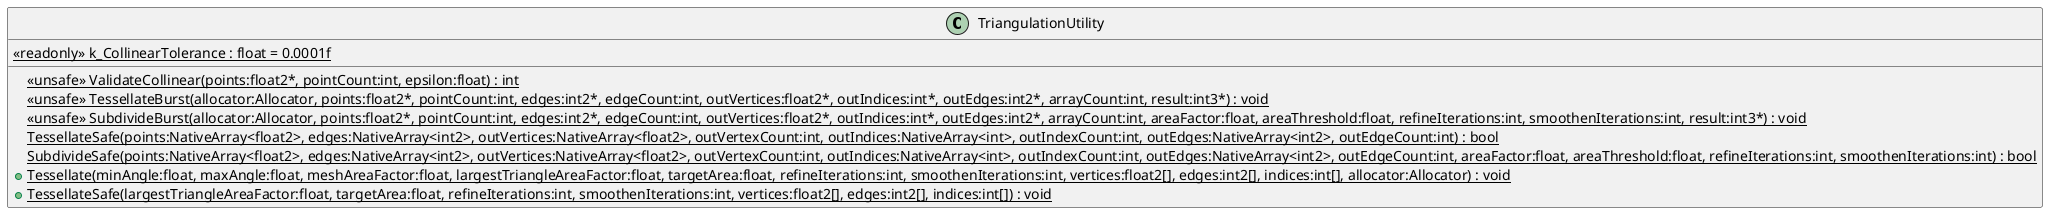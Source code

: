 @startuml
class TriangulationUtility {
    {static} <<readonly>> k_CollinearTolerance : float = 0.0001f
    {static} <<unsafe>> ValidateCollinear(points:float2*, pointCount:int, epsilon:float) : int
    {static} <<unsafe>> TessellateBurst(allocator:Allocator, points:float2*, pointCount:int, edges:int2*, edgeCount:int, outVertices:float2*, outIndices:int*, outEdges:int2*, arrayCount:int, result:int3*) : void
    {static} <<unsafe>> SubdivideBurst(allocator:Allocator, points:float2*, pointCount:int, edges:int2*, edgeCount:int, outVertices:float2*, outIndices:int*, outEdges:int2*, arrayCount:int, areaFactor:float, areaThreshold:float, refineIterations:int, smoothenIterations:int, result:int3*) : void
    {static} TessellateSafe(points:NativeArray<float2>, edges:NativeArray<int2>, outVertices:NativeArray<float2>, outVertexCount:int, outIndices:NativeArray<int>, outIndexCount:int, outEdges:NativeArray<int2>, outEdgeCount:int) : bool
    {static} SubdivideSafe(points:NativeArray<float2>, edges:NativeArray<int2>, outVertices:NativeArray<float2>, outVertexCount:int, outIndices:NativeArray<int>, outIndexCount:int, outEdges:NativeArray<int2>, outEdgeCount:int, areaFactor:float, areaThreshold:float, refineIterations:int, smoothenIterations:int) : bool
    + {static} Tessellate(minAngle:float, maxAngle:float, meshAreaFactor:float, largestTriangleAreaFactor:float, targetArea:float, refineIterations:int, smoothenIterations:int, vertices:float2[], edges:int2[], indices:int[], allocator:Allocator) : void
    + {static} TessellateSafe(largestTriangleAreaFactor:float, targetArea:float, refineIterations:int, smoothenIterations:int, vertices:float2[], edges:int2[], indices:int[]) : void
}
@enduml
